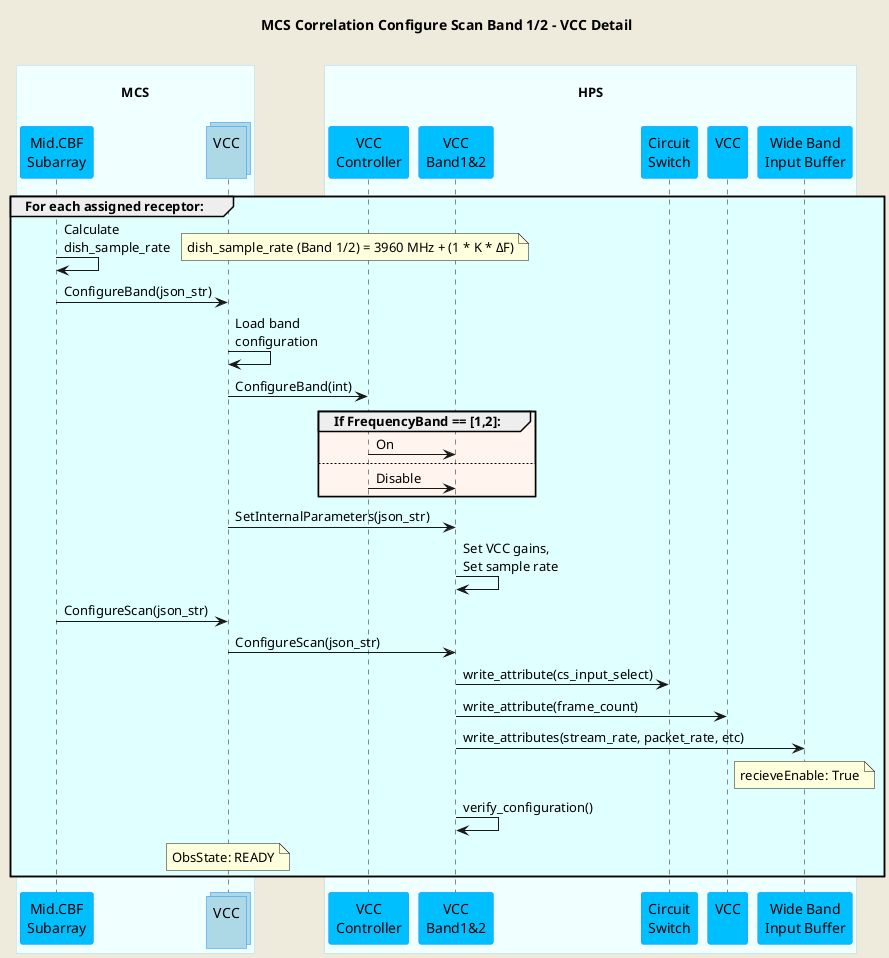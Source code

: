 @startuml
'https://plantuml.com/sequence-diagram

skinparam backgroundColor #EEEBDC
skinparam sequence {
    ParticipantBorderColor DodgerBlue
    ParticipantBackgroundColor DeepSkyBlue
    ActorBorderColor DarkGreen
    ActorBackgroundColor Green
    BoxBorderColor LightBlue
    BoxBackgroundColor #F0FFFF
}
skinparam collections {
    BackGroundColor LightBlue
    BorderColor DodgerBlue
}

title MCS Correlation Configure Scan Band 1/2 - VCC Detail\n

box "\nMCS\n"
    participant "Mid.CBF\nSubarray" as subarray
    collections "VCC\n" as vcc
end box
box "\nHPS\n"
    participant "VCC\nController" as hpsvcc
    participant "VCC\nBand1&2" as vccband1
    participant "Circuit\nSwitch" as cs
    participant "VCC\n" as vccdevice
    participant "Wide Band\nInput Buffer" as wb
end box

group #LightCyan For each assigned receptor:
    subarray    -> subarray     : Calculate\ndish_sample_rate
    note right                  : dish_sample_rate (Band 1/2) = 3960 MHz + (1 * K * <U+0394>F)
    subarray    -> vcc          : ConfigureBand(json_str)
    vcc         -> vcc          : Load band\nconfiguration
    vcc         -> hpsvcc       : ConfigureBand(int)
    group #SeaShell If FrequencyBand == [1,2]:
        hpsvcc  -> vccband1     : On
    else 
        hpsvcc  -> vccband1     : Disable
    end group
    vcc         -> vccband1     : SetInternalParameters(json_str)
    vccband1    -> vccband1     : Set VCC gains,\nSet sample rate

    subarray    -> vcc          : ConfigureScan(json_str)
    vcc         -> vccband1     : ConfigureScan(json_str)
    vccband1    -> cs           : write_attribute(cs_input_select)
    vccband1    -> vccdevice    : write_attribute(frame_count)
    vccband1    -> wb           : write_attributes(stream_rate, packet_rate, etc)
    note over wb                : recieveEnable: True
    vccband1    -> vccband1     : verify_configuration()
    note over vcc               : ObsState: READY
end group


@enduml